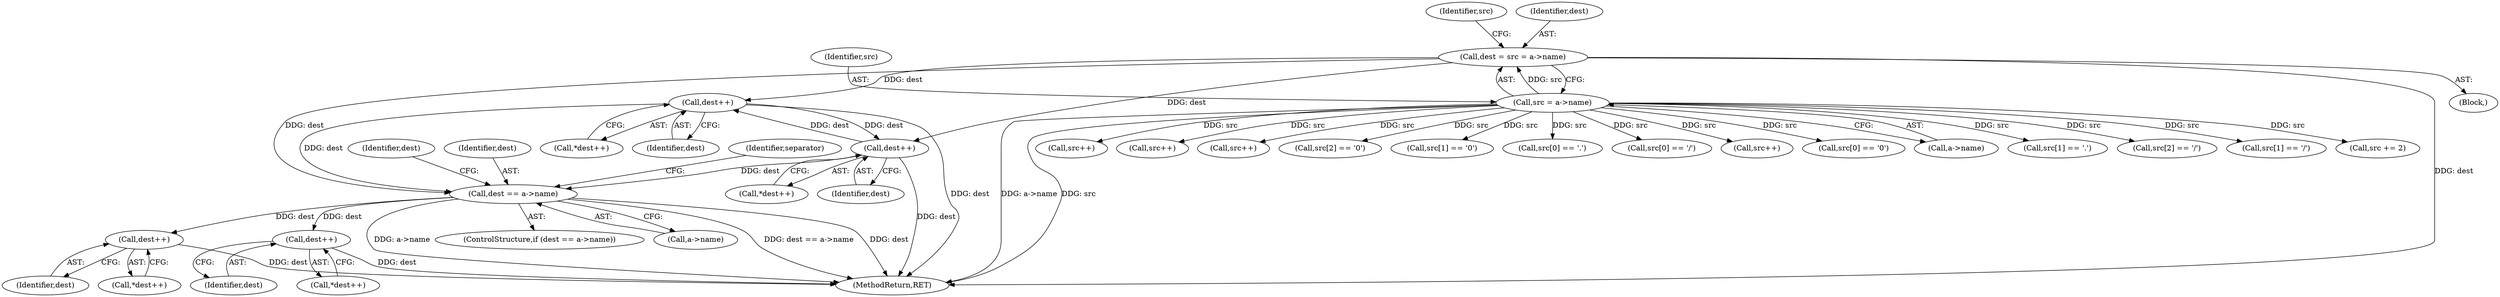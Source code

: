 digraph "0_libarchive_59357157706d47c365b2227739e17daba3607526_0@pointer" {
"1000263" [label="(Call,dest++)"];
"1000279" [label="(Call,dest++)"];
"1000122" [label="(Call,dest = src = a->name)"];
"1000124" [label="(Call,src = a->name)"];
"1000263" [label="(Call,dest++)"];
"1000296" [label="(Call,dest == a->name)"];
"1000306" [label="(Call,dest++)"];
"1000312" [label="(Call,dest++)"];
"1000312" [label="(Call,dest++)"];
"1000124" [label="(Call,src = a->name)"];
"1000171" [label="(Call,src++)"];
"1000305" [label="(Call,*dest++)"];
"1000176" [label="(Call,src[0] == '\0')"];
"1000307" [label="(Identifier,dest)"];
"1000126" [label="(Call,a->name)"];
"1000303" [label="(Identifier,separator)"];
"1000295" [label="(ControlStructure,if (dest == a->name))"];
"1000317" [label="(Identifier,dest)"];
"1000306" [label="(Call,dest++)"];
"1000122" [label="(Call,dest = src = a->name)"];
"1000224" [label="(Call,src[1] == '.')"];
"1000232" [label="(Call,src[2] == '/')"];
"1000311" [label="(Call,*dest++)"];
"1000212" [label="(Call,src[1] == '/')"];
"1000296" [label="(Call,dest == a->name)"];
"1000218" [label="(Call,src += 2)"];
"1000282" [label="(Call,src++)"];
"1000125" [label="(Identifier,src)"];
"1000262" [label="(Call,*dest++)"];
"1000264" [label="(Identifier,dest)"];
"1000313" [label="(Identifier,dest)"];
"1000115" [label="(Block,)"];
"1000297" [label="(Identifier,dest)"];
"1000191" [label="(Call,src++)"];
"1000132" [label="(Identifier,src)"];
"1000293" [label="(Call,src++)"];
"1000278" [label="(Call,*dest++)"];
"1000123" [label="(Identifier,dest)"];
"1000263" [label="(Call,dest++)"];
"1000279" [label="(Call,dest++)"];
"1000298" [label="(Call,a->name)"];
"1000237" [label="(Call,src[2] == '\0')"];
"1000321" [label="(MethodReturn,RET)"];
"1000280" [label="(Identifier,dest)"];
"1000203" [label="(Call,src[1] == '\0')"];
"1000196" [label="(Call,src[0] == '.')"];
"1000185" [label="(Call,src[0] == '/')"];
"1000263" -> "1000262"  [label="AST: "];
"1000263" -> "1000264"  [label="CFG: "];
"1000264" -> "1000263"  [label="AST: "];
"1000262" -> "1000263"  [label="CFG: "];
"1000263" -> "1000321"  [label="DDG: dest"];
"1000279" -> "1000263"  [label="DDG: dest"];
"1000122" -> "1000263"  [label="DDG: dest"];
"1000263" -> "1000279"  [label="DDG: dest"];
"1000263" -> "1000296"  [label="DDG: dest"];
"1000279" -> "1000278"  [label="AST: "];
"1000279" -> "1000280"  [label="CFG: "];
"1000280" -> "1000279"  [label="AST: "];
"1000278" -> "1000279"  [label="CFG: "];
"1000279" -> "1000321"  [label="DDG: dest"];
"1000122" -> "1000279"  [label="DDG: dest"];
"1000279" -> "1000296"  [label="DDG: dest"];
"1000122" -> "1000115"  [label="AST: "];
"1000122" -> "1000124"  [label="CFG: "];
"1000123" -> "1000122"  [label="AST: "];
"1000124" -> "1000122"  [label="AST: "];
"1000132" -> "1000122"  [label="CFG: "];
"1000122" -> "1000321"  [label="DDG: dest"];
"1000124" -> "1000122"  [label="DDG: src"];
"1000122" -> "1000296"  [label="DDG: dest"];
"1000124" -> "1000126"  [label="CFG: "];
"1000125" -> "1000124"  [label="AST: "];
"1000126" -> "1000124"  [label="AST: "];
"1000124" -> "1000321"  [label="DDG: a->name"];
"1000124" -> "1000321"  [label="DDG: src"];
"1000124" -> "1000171"  [label="DDG: src"];
"1000124" -> "1000176"  [label="DDG: src"];
"1000124" -> "1000185"  [label="DDG: src"];
"1000124" -> "1000191"  [label="DDG: src"];
"1000124" -> "1000196"  [label="DDG: src"];
"1000124" -> "1000203"  [label="DDG: src"];
"1000124" -> "1000212"  [label="DDG: src"];
"1000124" -> "1000218"  [label="DDG: src"];
"1000124" -> "1000224"  [label="DDG: src"];
"1000124" -> "1000232"  [label="DDG: src"];
"1000124" -> "1000237"  [label="DDG: src"];
"1000124" -> "1000282"  [label="DDG: src"];
"1000124" -> "1000293"  [label="DDG: src"];
"1000296" -> "1000295"  [label="AST: "];
"1000296" -> "1000298"  [label="CFG: "];
"1000297" -> "1000296"  [label="AST: "];
"1000298" -> "1000296"  [label="AST: "];
"1000303" -> "1000296"  [label="CFG: "];
"1000317" -> "1000296"  [label="CFG: "];
"1000296" -> "1000321"  [label="DDG: a->name"];
"1000296" -> "1000321"  [label="DDG: dest == a->name"];
"1000296" -> "1000321"  [label="DDG: dest"];
"1000296" -> "1000306"  [label="DDG: dest"];
"1000296" -> "1000312"  [label="DDG: dest"];
"1000306" -> "1000305"  [label="AST: "];
"1000306" -> "1000307"  [label="CFG: "];
"1000307" -> "1000306"  [label="AST: "];
"1000305" -> "1000306"  [label="CFG: "];
"1000306" -> "1000321"  [label="DDG: dest"];
"1000312" -> "1000311"  [label="AST: "];
"1000312" -> "1000313"  [label="CFG: "];
"1000313" -> "1000312"  [label="AST: "];
"1000311" -> "1000312"  [label="CFG: "];
"1000312" -> "1000321"  [label="DDG: dest"];
}
